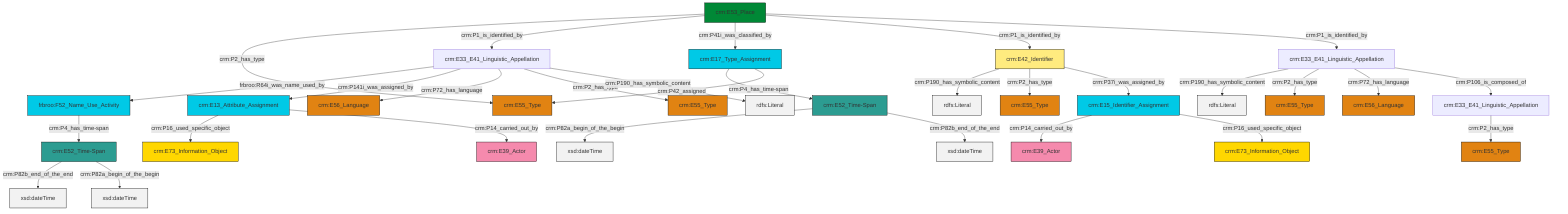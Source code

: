 graph TD
classDef Literal fill:#f2f2f2,stroke:#000000;
classDef CRM_Entity fill:#FFFFFF,stroke:#000000;
classDef Temporal_Entity fill:#00C9E6, stroke:#000000;
classDef Type fill:#E18312, stroke:#000000;
classDef Time-Span fill:#2C9C91, stroke:#000000;
classDef Appellation fill:#FFEB7F, stroke:#000000;
classDef Place fill:#008836, stroke:#000000;
classDef Persistent_Item fill:#B266B2, stroke:#000000;
classDef Conceptual_Object fill:#FFD700, stroke:#000000;
classDef Physical_Thing fill:#D2B48C, stroke:#000000;
classDef Actor fill:#f58aad, stroke:#000000;
classDef PC_Classes fill:#4ce600, stroke:#000000;
classDef Multi fill:#cccccc,stroke:#000000;

4["crm:E42_Identifier"]:::Appellation -->|crm:P190_has_symbolic_content| 5[rdfs:Literal]:::Literal
14["crm:E53_Place"]:::Place -->|crm:P2_has_type| 15["crm:E55_Type"]:::Type
18["crm:E17_Type_Assignment"]:::Temporal_Entity -->|crm:P4_has_time-span| 19["crm:E52_Time-Span"]:::Time-Span
20["crm:E33_E41_Linguistic_Appellation"]:::Default -->|crm:P190_has_symbolic_content| 21[rdfs:Literal]:::Literal
14["crm:E53_Place"]:::Place -->|crm:P1_is_identified_by| 22["crm:E33_E41_Linguistic_Appellation"]:::Default
22["crm:E33_E41_Linguistic_Appellation"]:::Default -->|frbroo:R64i_was_name_used_by| 16["frbroo:F52_Name_Use_Activity"]:::Temporal_Entity
25["crm:E33_E41_Linguistic_Appellation"]:::Default -->|crm:P2_has_type| 26["crm:E55_Type"]:::Type
22["crm:E33_E41_Linguistic_Appellation"]:::Default -->|crm:P141i_was_assigned_by| 8["crm:E13_Attribute_Assignment"]:::Temporal_Entity
19["crm:E52_Time-Span"]:::Time-Span -->|crm:P82a_begin_of_the_begin| 27[xsd:dateTime]:::Literal
4["crm:E42_Identifier"]:::Appellation -->|crm:P2_has_type| 28["crm:E55_Type"]:::Type
18["crm:E17_Type_Assignment"]:::Temporal_Entity -->|crm:P42_assigned| 15["crm:E55_Type"]:::Type
6["crm:E15_Identifier_Assignment"]:::Temporal_Entity -->|crm:P14_carried_out_by| 29["crm:E39_Actor"]:::Actor
4["crm:E42_Identifier"]:::Appellation -->|crm:P37i_was_assigned_by| 6["crm:E15_Identifier_Assignment"]:::Temporal_Entity
16["frbroo:F52_Name_Use_Activity"]:::Temporal_Entity -->|crm:P4_has_time-span| 31["crm:E52_Time-Span"]:::Time-Span
22["crm:E33_E41_Linguistic_Appellation"]:::Default -->|crm:P72_has_language| 23["crm:E56_Language"]:::Type
31["crm:E52_Time-Span"]:::Time-Span -->|crm:P82b_end_of_the_end| 33[xsd:dateTime]:::Literal
20["crm:E33_E41_Linguistic_Appellation"]:::Default -->|crm:P2_has_type| 12["crm:E55_Type"]:::Type
19["crm:E52_Time-Span"]:::Time-Span -->|crm:P82b_end_of_the_end| 36[xsd:dateTime]:::Literal
20["crm:E33_E41_Linguistic_Appellation"]:::Default -->|crm:P72_has_language| 2["crm:E56_Language"]:::Type
6["crm:E15_Identifier_Assignment"]:::Temporal_Entity -->|crm:P16_used_specific_object| 0["crm:E73_Information_Object"]:::Conceptual_Object
14["crm:E53_Place"]:::Place -->|crm:P41i_was_classified_by| 18["crm:E17_Type_Assignment"]:::Temporal_Entity
22["crm:E33_E41_Linguistic_Appellation"]:::Default -->|crm:P2_has_type| 41["crm:E55_Type"]:::Type
31["crm:E52_Time-Span"]:::Time-Span -->|crm:P82a_begin_of_the_begin| 44[xsd:dateTime]:::Literal
8["crm:E13_Attribute_Assignment"]:::Temporal_Entity -->|crm:P16_used_specific_object| 45["crm:E73_Information_Object"]:::Conceptual_Object
22["crm:E33_E41_Linguistic_Appellation"]:::Default -->|crm:P190_has_symbolic_content| 47[rdfs:Literal]:::Literal
8["crm:E13_Attribute_Assignment"]:::Temporal_Entity -->|crm:P14_carried_out_by| 10["crm:E39_Actor"]:::Actor
14["crm:E53_Place"]:::Place -->|crm:P1_is_identified_by| 4["crm:E42_Identifier"]:::Appellation
14["crm:E53_Place"]:::Place -->|crm:P1_is_identified_by| 20["crm:E33_E41_Linguistic_Appellation"]:::Default
20["crm:E33_E41_Linguistic_Appellation"]:::Default -->|crm:P106_is_composed_of| 25["crm:E33_E41_Linguistic_Appellation"]:::Default